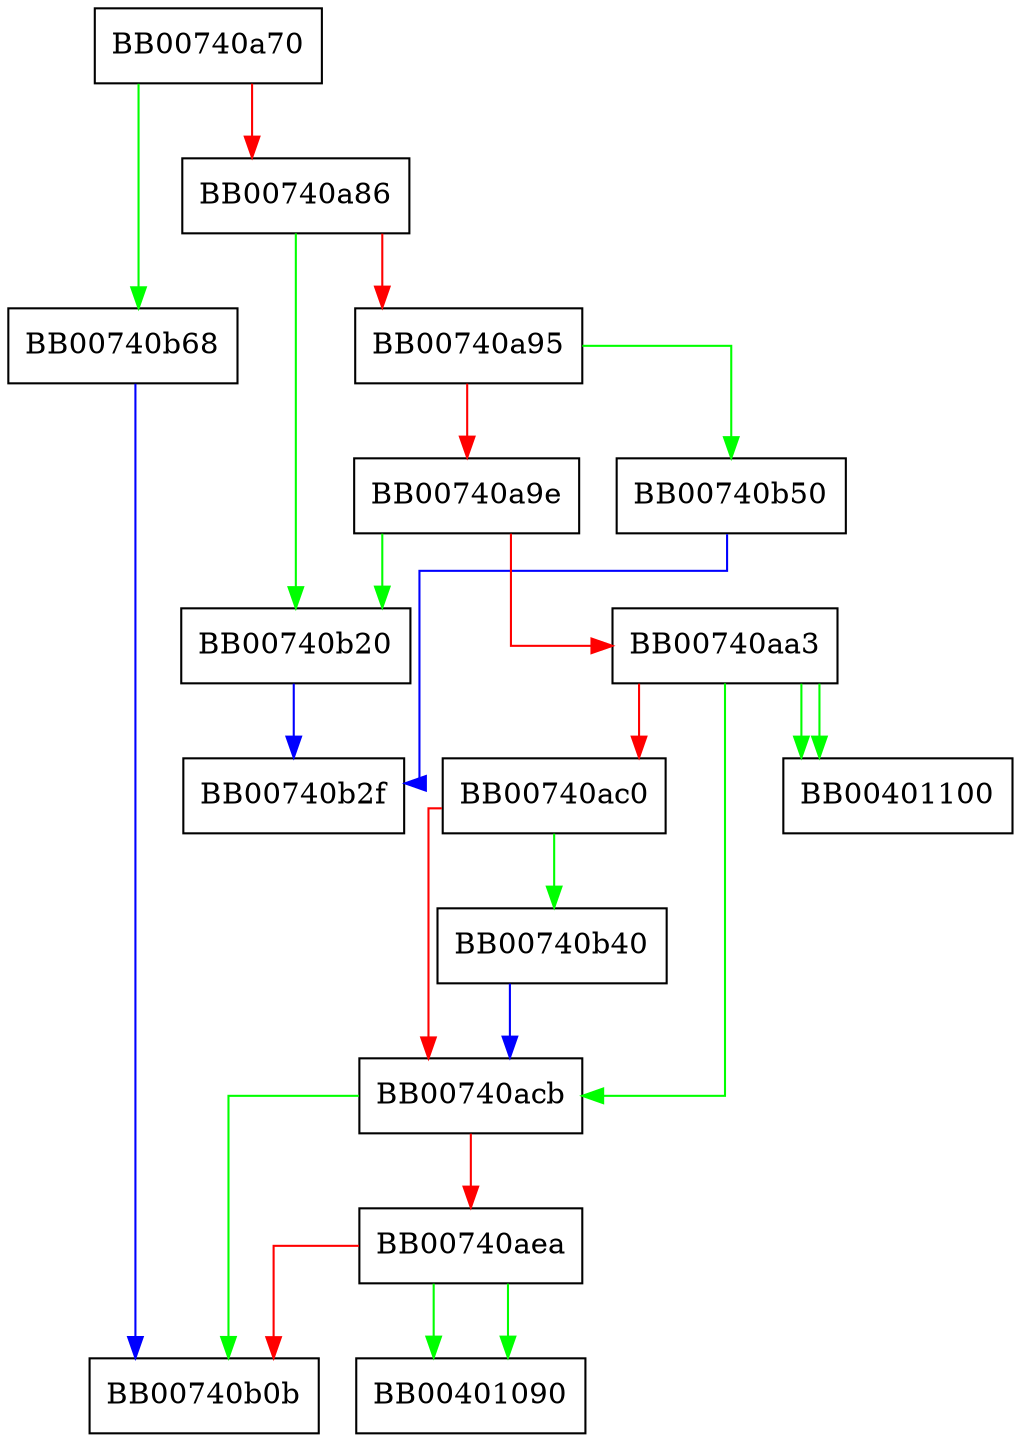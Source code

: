 digraph dlfcn_merger {
  node [shape="box"];
  graph [splines=ortho];
  BB00740a70 -> BB00740b68 [color="green"];
  BB00740a70 -> BB00740a86 [color="red"];
  BB00740a86 -> BB00740b20 [color="green"];
  BB00740a86 -> BB00740a95 [color="red"];
  BB00740a95 -> BB00740b50 [color="green"];
  BB00740a95 -> BB00740a9e [color="red"];
  BB00740a9e -> BB00740b20 [color="green"];
  BB00740a9e -> BB00740aa3 [color="red"];
  BB00740aa3 -> BB00401100 [color="green"];
  BB00740aa3 -> BB00401100 [color="green"];
  BB00740aa3 -> BB00740acb [color="green"];
  BB00740aa3 -> BB00740ac0 [color="red"];
  BB00740ac0 -> BB00740b40 [color="green"];
  BB00740ac0 -> BB00740acb [color="red"];
  BB00740acb -> BB00740b0b [color="green"];
  BB00740acb -> BB00740aea [color="red"];
  BB00740aea -> BB00401090 [color="green"];
  BB00740aea -> BB00401090 [color="green"];
  BB00740aea -> BB00740b0b [color="red"];
  BB00740b20 -> BB00740b2f [color="blue"];
  BB00740b40 -> BB00740acb [color="blue"];
  BB00740b50 -> BB00740b2f [color="blue"];
  BB00740b68 -> BB00740b0b [color="blue"];
}